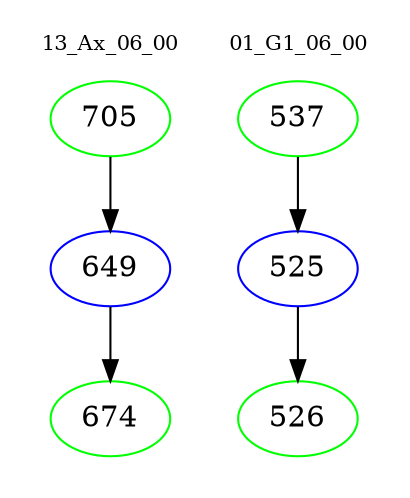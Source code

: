 digraph{
subgraph cluster_0 {
color = white
label = "13_Ax_06_00";
fontsize=10;
T0_705 [label="705", color="green"]
T0_705 -> T0_649 [color="black"]
T0_649 [label="649", color="blue"]
T0_649 -> T0_674 [color="black"]
T0_674 [label="674", color="green"]
}
subgraph cluster_1 {
color = white
label = "01_G1_06_00";
fontsize=10;
T1_537 [label="537", color="green"]
T1_537 -> T1_525 [color="black"]
T1_525 [label="525", color="blue"]
T1_525 -> T1_526 [color="black"]
T1_526 [label="526", color="green"]
}
}
